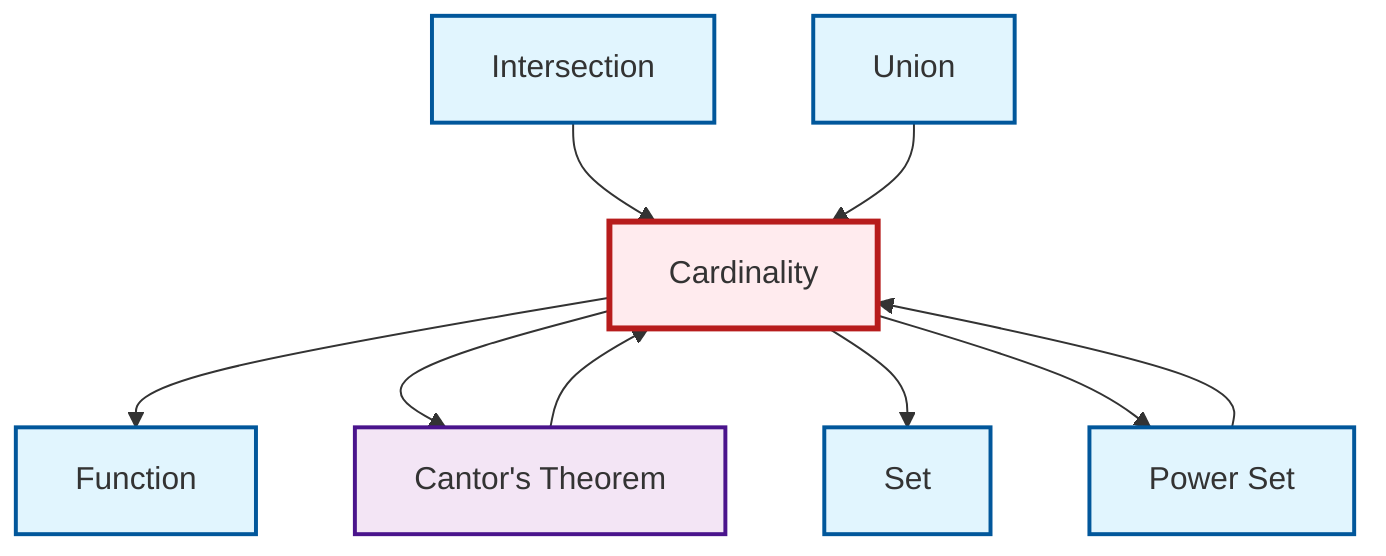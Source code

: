 graph TD
    classDef definition fill:#e1f5fe,stroke:#01579b,stroke-width:2px
    classDef theorem fill:#f3e5f5,stroke:#4a148c,stroke-width:2px
    classDef axiom fill:#fff3e0,stroke:#e65100,stroke-width:2px
    classDef example fill:#e8f5e9,stroke:#1b5e20,stroke-width:2px
    classDef current fill:#ffebee,stroke:#b71c1c,stroke-width:3px
    def-union["Union"]:::definition
    def-function["Function"]:::definition
    def-set["Set"]:::definition
    thm-cantor["Cantor's Theorem"]:::theorem
    def-power-set["Power Set"]:::definition
    def-cardinality["Cardinality"]:::definition
    def-intersection["Intersection"]:::definition
    def-cardinality --> def-function
    def-intersection --> def-cardinality
    def-cardinality --> thm-cantor
    def-cardinality --> def-set
    def-cardinality --> def-power-set
    thm-cantor --> def-cardinality
    def-power-set --> def-cardinality
    def-union --> def-cardinality
    class def-cardinality current